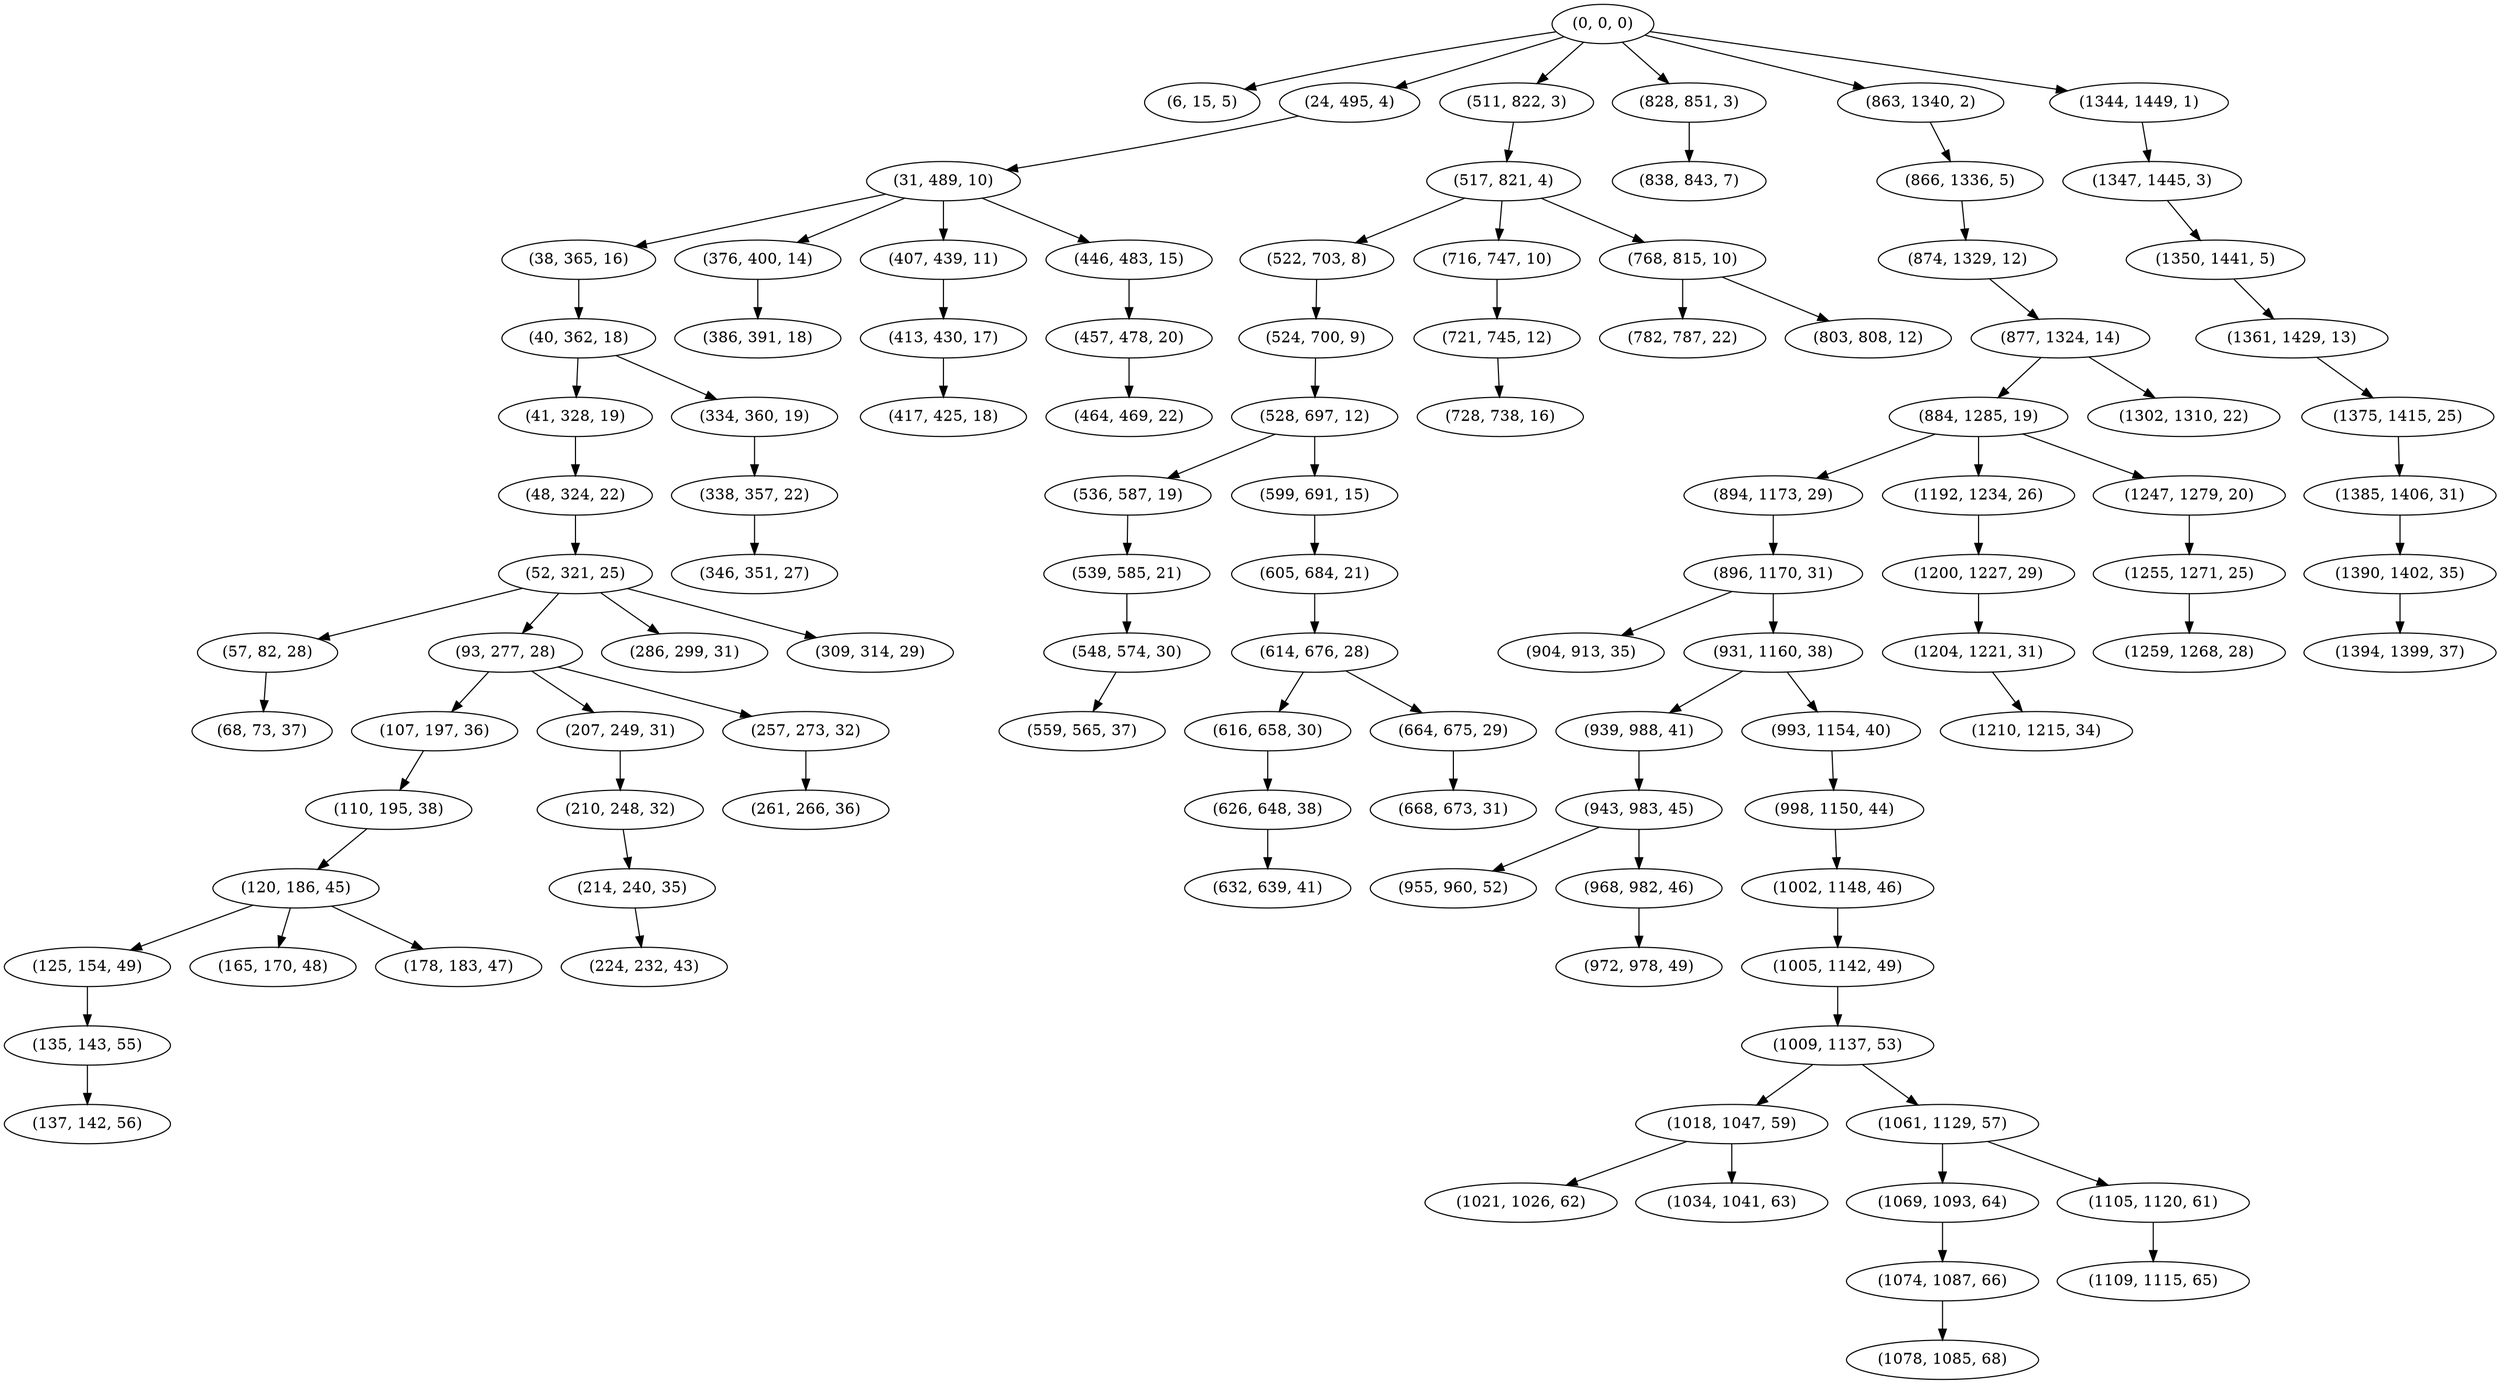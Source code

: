 digraph tree {
    "(0, 0, 0)";
    "(6, 15, 5)";
    "(24, 495, 4)";
    "(31, 489, 10)";
    "(38, 365, 16)";
    "(40, 362, 18)";
    "(41, 328, 19)";
    "(48, 324, 22)";
    "(52, 321, 25)";
    "(57, 82, 28)";
    "(68, 73, 37)";
    "(93, 277, 28)";
    "(107, 197, 36)";
    "(110, 195, 38)";
    "(120, 186, 45)";
    "(125, 154, 49)";
    "(135, 143, 55)";
    "(137, 142, 56)";
    "(165, 170, 48)";
    "(178, 183, 47)";
    "(207, 249, 31)";
    "(210, 248, 32)";
    "(214, 240, 35)";
    "(224, 232, 43)";
    "(257, 273, 32)";
    "(261, 266, 36)";
    "(286, 299, 31)";
    "(309, 314, 29)";
    "(334, 360, 19)";
    "(338, 357, 22)";
    "(346, 351, 27)";
    "(376, 400, 14)";
    "(386, 391, 18)";
    "(407, 439, 11)";
    "(413, 430, 17)";
    "(417, 425, 18)";
    "(446, 483, 15)";
    "(457, 478, 20)";
    "(464, 469, 22)";
    "(511, 822, 3)";
    "(517, 821, 4)";
    "(522, 703, 8)";
    "(524, 700, 9)";
    "(528, 697, 12)";
    "(536, 587, 19)";
    "(539, 585, 21)";
    "(548, 574, 30)";
    "(559, 565, 37)";
    "(599, 691, 15)";
    "(605, 684, 21)";
    "(614, 676, 28)";
    "(616, 658, 30)";
    "(626, 648, 38)";
    "(632, 639, 41)";
    "(664, 675, 29)";
    "(668, 673, 31)";
    "(716, 747, 10)";
    "(721, 745, 12)";
    "(728, 738, 16)";
    "(768, 815, 10)";
    "(782, 787, 22)";
    "(803, 808, 12)";
    "(828, 851, 3)";
    "(838, 843, 7)";
    "(863, 1340, 2)";
    "(866, 1336, 5)";
    "(874, 1329, 12)";
    "(877, 1324, 14)";
    "(884, 1285, 19)";
    "(894, 1173, 29)";
    "(896, 1170, 31)";
    "(904, 913, 35)";
    "(931, 1160, 38)";
    "(939, 988, 41)";
    "(943, 983, 45)";
    "(955, 960, 52)";
    "(968, 982, 46)";
    "(972, 978, 49)";
    "(993, 1154, 40)";
    "(998, 1150, 44)";
    "(1002, 1148, 46)";
    "(1005, 1142, 49)";
    "(1009, 1137, 53)";
    "(1018, 1047, 59)";
    "(1021, 1026, 62)";
    "(1034, 1041, 63)";
    "(1061, 1129, 57)";
    "(1069, 1093, 64)";
    "(1074, 1087, 66)";
    "(1078, 1085, 68)";
    "(1105, 1120, 61)";
    "(1109, 1115, 65)";
    "(1192, 1234, 26)";
    "(1200, 1227, 29)";
    "(1204, 1221, 31)";
    "(1210, 1215, 34)";
    "(1247, 1279, 20)";
    "(1255, 1271, 25)";
    "(1259, 1268, 28)";
    "(1302, 1310, 22)";
    "(1344, 1449, 1)";
    "(1347, 1445, 3)";
    "(1350, 1441, 5)";
    "(1361, 1429, 13)";
    "(1375, 1415, 25)";
    "(1385, 1406, 31)";
    "(1390, 1402, 35)";
    "(1394, 1399, 37)";
    "(0, 0, 0)" -> "(6, 15, 5)";
    "(0, 0, 0)" -> "(24, 495, 4)";
    "(0, 0, 0)" -> "(511, 822, 3)";
    "(0, 0, 0)" -> "(828, 851, 3)";
    "(0, 0, 0)" -> "(863, 1340, 2)";
    "(0, 0, 0)" -> "(1344, 1449, 1)";
    "(24, 495, 4)" -> "(31, 489, 10)";
    "(31, 489, 10)" -> "(38, 365, 16)";
    "(31, 489, 10)" -> "(376, 400, 14)";
    "(31, 489, 10)" -> "(407, 439, 11)";
    "(31, 489, 10)" -> "(446, 483, 15)";
    "(38, 365, 16)" -> "(40, 362, 18)";
    "(40, 362, 18)" -> "(41, 328, 19)";
    "(40, 362, 18)" -> "(334, 360, 19)";
    "(41, 328, 19)" -> "(48, 324, 22)";
    "(48, 324, 22)" -> "(52, 321, 25)";
    "(52, 321, 25)" -> "(57, 82, 28)";
    "(52, 321, 25)" -> "(93, 277, 28)";
    "(52, 321, 25)" -> "(286, 299, 31)";
    "(52, 321, 25)" -> "(309, 314, 29)";
    "(57, 82, 28)" -> "(68, 73, 37)";
    "(93, 277, 28)" -> "(107, 197, 36)";
    "(93, 277, 28)" -> "(207, 249, 31)";
    "(93, 277, 28)" -> "(257, 273, 32)";
    "(107, 197, 36)" -> "(110, 195, 38)";
    "(110, 195, 38)" -> "(120, 186, 45)";
    "(120, 186, 45)" -> "(125, 154, 49)";
    "(120, 186, 45)" -> "(165, 170, 48)";
    "(120, 186, 45)" -> "(178, 183, 47)";
    "(125, 154, 49)" -> "(135, 143, 55)";
    "(135, 143, 55)" -> "(137, 142, 56)";
    "(207, 249, 31)" -> "(210, 248, 32)";
    "(210, 248, 32)" -> "(214, 240, 35)";
    "(214, 240, 35)" -> "(224, 232, 43)";
    "(257, 273, 32)" -> "(261, 266, 36)";
    "(334, 360, 19)" -> "(338, 357, 22)";
    "(338, 357, 22)" -> "(346, 351, 27)";
    "(376, 400, 14)" -> "(386, 391, 18)";
    "(407, 439, 11)" -> "(413, 430, 17)";
    "(413, 430, 17)" -> "(417, 425, 18)";
    "(446, 483, 15)" -> "(457, 478, 20)";
    "(457, 478, 20)" -> "(464, 469, 22)";
    "(511, 822, 3)" -> "(517, 821, 4)";
    "(517, 821, 4)" -> "(522, 703, 8)";
    "(517, 821, 4)" -> "(716, 747, 10)";
    "(517, 821, 4)" -> "(768, 815, 10)";
    "(522, 703, 8)" -> "(524, 700, 9)";
    "(524, 700, 9)" -> "(528, 697, 12)";
    "(528, 697, 12)" -> "(536, 587, 19)";
    "(528, 697, 12)" -> "(599, 691, 15)";
    "(536, 587, 19)" -> "(539, 585, 21)";
    "(539, 585, 21)" -> "(548, 574, 30)";
    "(548, 574, 30)" -> "(559, 565, 37)";
    "(599, 691, 15)" -> "(605, 684, 21)";
    "(605, 684, 21)" -> "(614, 676, 28)";
    "(614, 676, 28)" -> "(616, 658, 30)";
    "(614, 676, 28)" -> "(664, 675, 29)";
    "(616, 658, 30)" -> "(626, 648, 38)";
    "(626, 648, 38)" -> "(632, 639, 41)";
    "(664, 675, 29)" -> "(668, 673, 31)";
    "(716, 747, 10)" -> "(721, 745, 12)";
    "(721, 745, 12)" -> "(728, 738, 16)";
    "(768, 815, 10)" -> "(782, 787, 22)";
    "(768, 815, 10)" -> "(803, 808, 12)";
    "(828, 851, 3)" -> "(838, 843, 7)";
    "(863, 1340, 2)" -> "(866, 1336, 5)";
    "(866, 1336, 5)" -> "(874, 1329, 12)";
    "(874, 1329, 12)" -> "(877, 1324, 14)";
    "(877, 1324, 14)" -> "(884, 1285, 19)";
    "(877, 1324, 14)" -> "(1302, 1310, 22)";
    "(884, 1285, 19)" -> "(894, 1173, 29)";
    "(884, 1285, 19)" -> "(1192, 1234, 26)";
    "(884, 1285, 19)" -> "(1247, 1279, 20)";
    "(894, 1173, 29)" -> "(896, 1170, 31)";
    "(896, 1170, 31)" -> "(904, 913, 35)";
    "(896, 1170, 31)" -> "(931, 1160, 38)";
    "(931, 1160, 38)" -> "(939, 988, 41)";
    "(931, 1160, 38)" -> "(993, 1154, 40)";
    "(939, 988, 41)" -> "(943, 983, 45)";
    "(943, 983, 45)" -> "(955, 960, 52)";
    "(943, 983, 45)" -> "(968, 982, 46)";
    "(968, 982, 46)" -> "(972, 978, 49)";
    "(993, 1154, 40)" -> "(998, 1150, 44)";
    "(998, 1150, 44)" -> "(1002, 1148, 46)";
    "(1002, 1148, 46)" -> "(1005, 1142, 49)";
    "(1005, 1142, 49)" -> "(1009, 1137, 53)";
    "(1009, 1137, 53)" -> "(1018, 1047, 59)";
    "(1009, 1137, 53)" -> "(1061, 1129, 57)";
    "(1018, 1047, 59)" -> "(1021, 1026, 62)";
    "(1018, 1047, 59)" -> "(1034, 1041, 63)";
    "(1061, 1129, 57)" -> "(1069, 1093, 64)";
    "(1061, 1129, 57)" -> "(1105, 1120, 61)";
    "(1069, 1093, 64)" -> "(1074, 1087, 66)";
    "(1074, 1087, 66)" -> "(1078, 1085, 68)";
    "(1105, 1120, 61)" -> "(1109, 1115, 65)";
    "(1192, 1234, 26)" -> "(1200, 1227, 29)";
    "(1200, 1227, 29)" -> "(1204, 1221, 31)";
    "(1204, 1221, 31)" -> "(1210, 1215, 34)";
    "(1247, 1279, 20)" -> "(1255, 1271, 25)";
    "(1255, 1271, 25)" -> "(1259, 1268, 28)";
    "(1344, 1449, 1)" -> "(1347, 1445, 3)";
    "(1347, 1445, 3)" -> "(1350, 1441, 5)";
    "(1350, 1441, 5)" -> "(1361, 1429, 13)";
    "(1361, 1429, 13)" -> "(1375, 1415, 25)";
    "(1375, 1415, 25)" -> "(1385, 1406, 31)";
    "(1385, 1406, 31)" -> "(1390, 1402, 35)";
    "(1390, 1402, 35)" -> "(1394, 1399, 37)";
}
